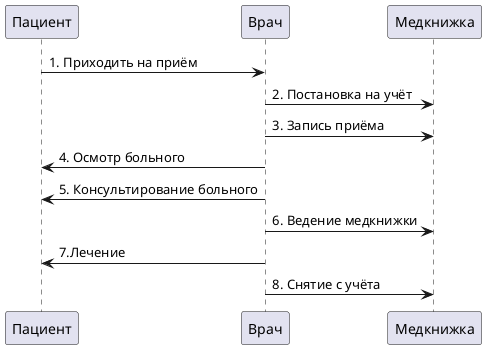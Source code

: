 @startuml "Поликлиника - последовательность"
participant Пациент
participant Врач
participant Медкнижка

Пациент -> Врач: 1. Приходить на приём
Врач -> Медкнижка: 2. Постановка на учёт
Врач -> Медкнижка: 3. Запись приёма
Врач -> Пациент: 4. Осмотр больного
Врач -> Пациент: 5. Консультирование больного
Врач -> Медкнижка: 6. Ведение медкнижки
Врач -> Пациент: 7.Лечение
Врач -> Медкнижка: 8. Снятие с учёта
@enduml